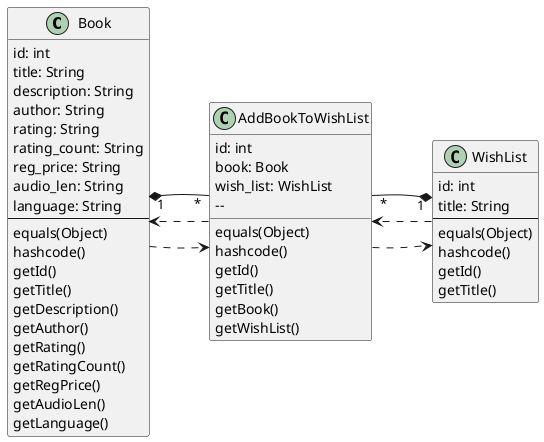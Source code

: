 @startuml classDiag
left to right direction

class Book {
    id: int
    title: String
    description: String
    author: String
    rating: String
    rating_count: String
    reg_price: String
    audio_len: String
    language: String
    --
    equals(Object)
    hashcode()
    getId()
    getTitle()
    getDescription()
    getAuthor()
    getRating()
    getRatingCount()
    getRegPrice()
    getAudioLen()
    getLanguage()
}

class WishList {
    id: int
    title: String
    --
    equals(Object)
    hashcode()
    getId()
    getTitle()
}

class AddBookToWishList {
    id: int
    book: Book
    wish_list: WishList
    -- 
    equals(Object)
    hashcode()
    getId()
    getTitle()
    getBook()
    getWishList()    
}

Book ..> AddBookToWishList
AddBookToWishList ..> Book
Book "1" *-- "*" AddBookToWishList
WishList ..> AddBookToWishList
AddBookToWishList ..> WishList
WishList "1" *-- "*" AddBookToWishList

@enduml 